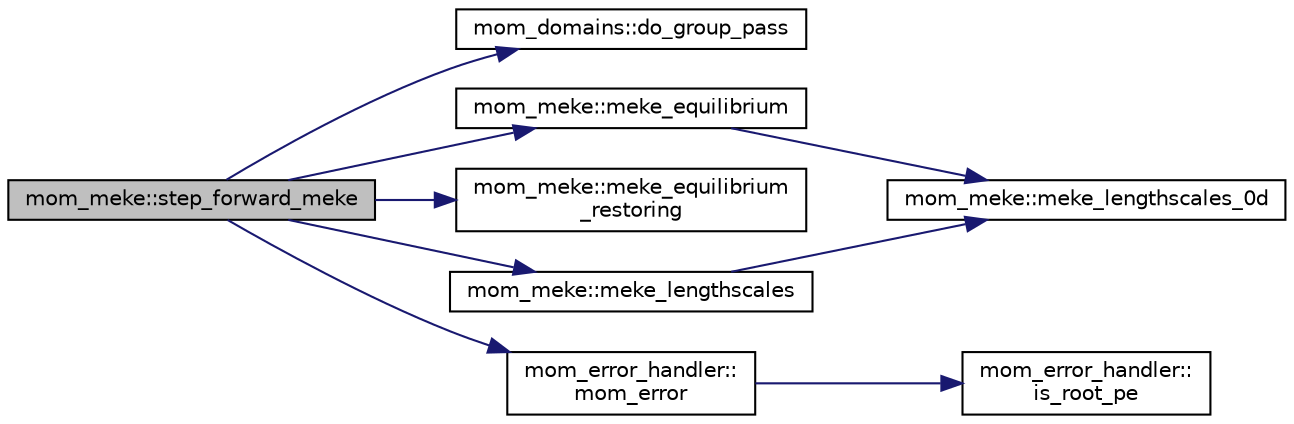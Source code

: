 digraph "mom_meke::step_forward_meke"
{
 // INTERACTIVE_SVG=YES
 // LATEX_PDF_SIZE
  edge [fontname="Helvetica",fontsize="10",labelfontname="Helvetica",labelfontsize="10"];
  node [fontname="Helvetica",fontsize="10",shape=record];
  rankdir="LR";
  Node1 [label="mom_meke::step_forward_meke",height=0.2,width=0.4,color="black", fillcolor="grey75", style="filled", fontcolor="black",tooltip="Integrates forward-in-time the MEKE eddy energy equation. See MEKE equations."];
  Node1 -> Node2 [color="midnightblue",fontsize="10",style="solid",fontname="Helvetica"];
  Node2 [label="mom_domains::do_group_pass",height=0.2,width=0.4,color="black", fillcolor="white", style="filled",URL="$namespacemom__domains.html#aac3bc012a8c214cbd73bb00668ff165e",tooltip="do_group_pass carries out a group halo update."];
  Node1 -> Node3 [color="midnightblue",fontsize="10",style="solid",fontname="Helvetica"];
  Node3 [label="mom_meke::meke_equilibrium",height=0.2,width=0.4,color="black", fillcolor="white", style="filled",URL="$namespacemom__meke.html#a0ef9a8bcdf705b544db9b8c28a5e6a56",tooltip="Calculates the equilibrium solutino where the source depends only on MEKE diffusivity and there is no..."];
  Node3 -> Node4 [color="midnightblue",fontsize="10",style="solid",fontname="Helvetica"];
  Node4 [label="mom_meke::meke_lengthscales_0d",height=0.2,width=0.4,color="black", fillcolor="white", style="filled",URL="$namespacemom__meke.html#aed5885cde342caa59b2b9cde72a3e1e7",tooltip="Calculates the eddy mixing length scale and  and  functions that are ratios of either bottom or barot..."];
  Node1 -> Node5 [color="midnightblue",fontsize="10",style="solid",fontname="Helvetica"];
  Node5 [label="mom_meke::meke_equilibrium\l_restoring",height=0.2,width=0.4,color="black", fillcolor="white", style="filled",URL="$namespacemom__meke.html#a843244b0cc72a08489920dcda464b063",tooltip=" "];
  Node1 -> Node6 [color="midnightblue",fontsize="10",style="solid",fontname="Helvetica"];
  Node6 [label="mom_meke::meke_lengthscales",height=0.2,width=0.4,color="black", fillcolor="white", style="filled",URL="$namespacemom__meke.html#a8180d5d0cacf48bcbdffead9e6a06efd",tooltip="Calculates the eddy mixing length scale and  and  functions that are ratios of either bottom or barot..."];
  Node6 -> Node4 [color="midnightblue",fontsize="10",style="solid",fontname="Helvetica"];
  Node1 -> Node7 [color="midnightblue",fontsize="10",style="solid",fontname="Helvetica"];
  Node7 [label="mom_error_handler::\lmom_error",height=0.2,width=0.4,color="black", fillcolor="white", style="filled",URL="$namespacemom__error__handler.html#a460cfb79a06c29fc249952c2a3710d67",tooltip="This provides a convenient interface for writing an mpp_error message with run-time filter based on a..."];
  Node7 -> Node8 [color="midnightblue",fontsize="10",style="solid",fontname="Helvetica"];
  Node8 [label="mom_error_handler::\lis_root_pe",height=0.2,width=0.4,color="black", fillcolor="white", style="filled",URL="$namespacemom__error__handler.html#ad5f00a53059c72fe2332d1436c80ca71",tooltip="This returns .true. if the current PE is the root PE."];
}
